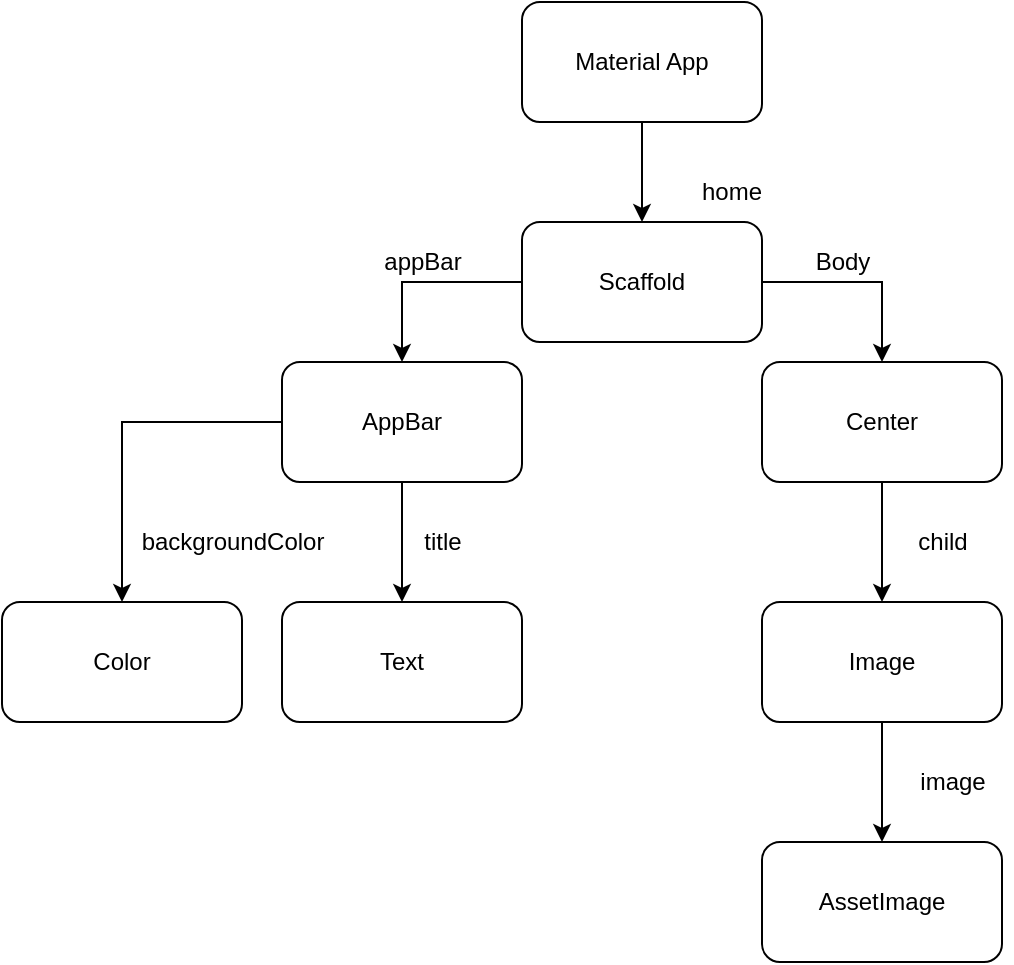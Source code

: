 <mxfile version="20.5.1" type="github">
  <diagram id="U90ms4ZBSTnRI3Un7tir" name="Page-1">
    <mxGraphModel dx="1116" dy="595" grid="1" gridSize="10" guides="1" tooltips="1" connect="1" arrows="1" fold="1" page="1" pageScale="1" pageWidth="827" pageHeight="1169" math="0" shadow="0">
      <root>
        <mxCell id="0" />
        <mxCell id="1" parent="0" />
        <mxCell id="5mf6RiQkSn2Ov3Jvm16A-1" value="Material App" style="rounded=1;whiteSpace=wrap;html=1;" parent="1" vertex="1">
          <mxGeometry x="370" y="90" width="120" height="60" as="geometry" />
        </mxCell>
        <mxCell id="5mf6RiQkSn2Ov3Jvm16A-2" value="Scaffold" style="rounded=1;whiteSpace=wrap;html=1;" parent="1" vertex="1">
          <mxGeometry x="370" y="200" width="120" height="60" as="geometry" />
        </mxCell>
        <mxCell id="5mf6RiQkSn2Ov3Jvm16A-3" value="" style="endArrow=classic;html=1;rounded=0;exitX=0.5;exitY=1;exitDx=0;exitDy=0;" parent="1" source="5mf6RiQkSn2Ov3Jvm16A-1" target="5mf6RiQkSn2Ov3Jvm16A-2" edge="1">
          <mxGeometry width="50" height="50" relative="1" as="geometry">
            <mxPoint x="450" y="330" as="sourcePoint" />
            <mxPoint x="500" y="280" as="targetPoint" />
          </mxGeometry>
        </mxCell>
        <mxCell id="5mf6RiQkSn2Ov3Jvm16A-4" value="home" style="text;html=1;strokeColor=none;fillColor=none;align=center;verticalAlign=middle;whiteSpace=wrap;rounded=0;" parent="1" vertex="1">
          <mxGeometry x="445" y="170" width="60" height="30" as="geometry" />
        </mxCell>
        <mxCell id="5mf6RiQkSn2Ov3Jvm16A-5" value="AppBar" style="rounded=1;whiteSpace=wrap;html=1;" parent="1" vertex="1">
          <mxGeometry x="250" y="270" width="120" height="60" as="geometry" />
        </mxCell>
        <mxCell id="5mf6RiQkSn2Ov3Jvm16A-15" style="edgeStyle=orthogonalEdgeStyle;rounded=0;orthogonalLoop=1;jettySize=auto;html=1;entryX=0.5;entryY=0;entryDx=0;entryDy=0;" parent="1" source="5mf6RiQkSn2Ov3Jvm16A-6" target="5mf6RiQkSn2Ov3Jvm16A-13" edge="1">
          <mxGeometry relative="1" as="geometry" />
        </mxCell>
        <mxCell id="5mf6RiQkSn2Ov3Jvm16A-6" value="Center" style="rounded=1;whiteSpace=wrap;html=1;" parent="1" vertex="1">
          <mxGeometry x="490" y="270" width="120" height="60" as="geometry" />
        </mxCell>
        <mxCell id="5mf6RiQkSn2Ov3Jvm16A-7" value="" style="edgeStyle=segmentEdgeStyle;endArrow=classic;html=1;rounded=0;exitX=1;exitY=0.5;exitDx=0;exitDy=0;" parent="1" source="5mf6RiQkSn2Ov3Jvm16A-2" target="5mf6RiQkSn2Ov3Jvm16A-6" edge="1">
          <mxGeometry width="50" height="50" relative="1" as="geometry">
            <mxPoint x="660" y="240" as="sourcePoint" />
            <mxPoint x="710" y="190" as="targetPoint" />
          </mxGeometry>
        </mxCell>
        <mxCell id="5mf6RiQkSn2Ov3Jvm16A-8" value="" style="edgeStyle=segmentEdgeStyle;endArrow=classic;html=1;rounded=0;entryX=0.5;entryY=0;entryDx=0;entryDy=0;" parent="1" source="5mf6RiQkSn2Ov3Jvm16A-2" target="5mf6RiQkSn2Ov3Jvm16A-5" edge="1">
          <mxGeometry width="50" height="50" relative="1" as="geometry">
            <mxPoint x="180" y="260" as="sourcePoint" />
            <mxPoint x="230" y="210" as="targetPoint" />
          </mxGeometry>
        </mxCell>
        <mxCell id="5mf6RiQkSn2Ov3Jvm16A-9" value="Text" style="rounded=1;whiteSpace=wrap;html=1;" parent="1" vertex="1">
          <mxGeometry x="250" y="390" width="120" height="60" as="geometry" />
        </mxCell>
        <mxCell id="5mf6RiQkSn2Ov3Jvm16A-10" value="" style="endArrow=classic;html=1;rounded=0;exitX=0.5;exitY=1;exitDx=0;exitDy=0;entryX=0.5;entryY=0;entryDx=0;entryDy=0;" parent="1" source="5mf6RiQkSn2Ov3Jvm16A-5" target="5mf6RiQkSn2Ov3Jvm16A-9" edge="1">
          <mxGeometry width="50" height="50" relative="1" as="geometry">
            <mxPoint x="350" y="430" as="sourcePoint" />
            <mxPoint x="420" y="390" as="targetPoint" />
          </mxGeometry>
        </mxCell>
        <mxCell id="5mf6RiQkSn2Ov3Jvm16A-11" value="Color" style="rounded=1;whiteSpace=wrap;html=1;" parent="1" vertex="1">
          <mxGeometry x="110" y="390" width="120" height="60" as="geometry" />
        </mxCell>
        <mxCell id="5mf6RiQkSn2Ov3Jvm16A-12" value="" style="edgeStyle=segmentEdgeStyle;endArrow=classic;html=1;rounded=0;entryX=0.5;entryY=0;entryDx=0;entryDy=0;" parent="1" source="5mf6RiQkSn2Ov3Jvm16A-5" target="5mf6RiQkSn2Ov3Jvm16A-11" edge="1">
          <mxGeometry width="50" height="50" relative="1" as="geometry">
            <mxPoint x="130" y="330" as="sourcePoint" />
            <mxPoint x="180" y="280" as="targetPoint" />
          </mxGeometry>
        </mxCell>
        <mxCell id="5mf6RiQkSn2Ov3Jvm16A-20" style="edgeStyle=orthogonalEdgeStyle;rounded=0;orthogonalLoop=1;jettySize=auto;html=1;entryX=0.5;entryY=0;entryDx=0;entryDy=0;" parent="1" source="5mf6RiQkSn2Ov3Jvm16A-13" target="5mf6RiQkSn2Ov3Jvm16A-19" edge="1">
          <mxGeometry relative="1" as="geometry" />
        </mxCell>
        <mxCell id="5mf6RiQkSn2Ov3Jvm16A-13" value="Image" style="rounded=1;whiteSpace=wrap;html=1;" parent="1" vertex="1">
          <mxGeometry x="490" y="390" width="120" height="60" as="geometry" />
        </mxCell>
        <mxCell id="5mf6RiQkSn2Ov3Jvm16A-16" value="appBar" style="text;html=1;align=center;verticalAlign=middle;resizable=0;points=[];autosize=1;strokeColor=none;fillColor=none;" parent="1" vertex="1">
          <mxGeometry x="290" y="205" width="60" height="30" as="geometry" />
        </mxCell>
        <mxCell id="5mf6RiQkSn2Ov3Jvm16A-17" value="Body" style="text;html=1;align=center;verticalAlign=middle;resizable=0;points=[];autosize=1;strokeColor=none;fillColor=none;" parent="1" vertex="1">
          <mxGeometry x="505" y="205" width="50" height="30" as="geometry" />
        </mxCell>
        <mxCell id="5mf6RiQkSn2Ov3Jvm16A-18" value="child" style="text;html=1;align=center;verticalAlign=middle;resizable=0;points=[];autosize=1;strokeColor=none;fillColor=none;" parent="1" vertex="1">
          <mxGeometry x="555" y="345" width="50" height="30" as="geometry" />
        </mxCell>
        <mxCell id="5mf6RiQkSn2Ov3Jvm16A-19" value="AssetImage" style="rounded=1;whiteSpace=wrap;html=1;" parent="1" vertex="1">
          <mxGeometry x="490" y="510" width="120" height="60" as="geometry" />
        </mxCell>
        <mxCell id="5mf6RiQkSn2Ov3Jvm16A-21" value="image" style="text;html=1;align=center;verticalAlign=middle;resizable=0;points=[];autosize=1;strokeColor=none;fillColor=none;" parent="1" vertex="1">
          <mxGeometry x="555" y="465" width="60" height="30" as="geometry" />
        </mxCell>
        <mxCell id="5mf6RiQkSn2Ov3Jvm16A-22" value="title" style="text;html=1;align=center;verticalAlign=middle;resizable=0;points=[];autosize=1;strokeColor=none;fillColor=none;" parent="1" vertex="1">
          <mxGeometry x="310" y="345" width="40" height="30" as="geometry" />
        </mxCell>
        <mxCell id="5mf6RiQkSn2Ov3Jvm16A-23" value="backgroundColor" style="text;html=1;align=center;verticalAlign=middle;resizable=0;points=[];autosize=1;strokeColor=none;fillColor=none;" parent="1" vertex="1">
          <mxGeometry x="170" y="345" width="110" height="30" as="geometry" />
        </mxCell>
      </root>
    </mxGraphModel>
  </diagram>
</mxfile>
